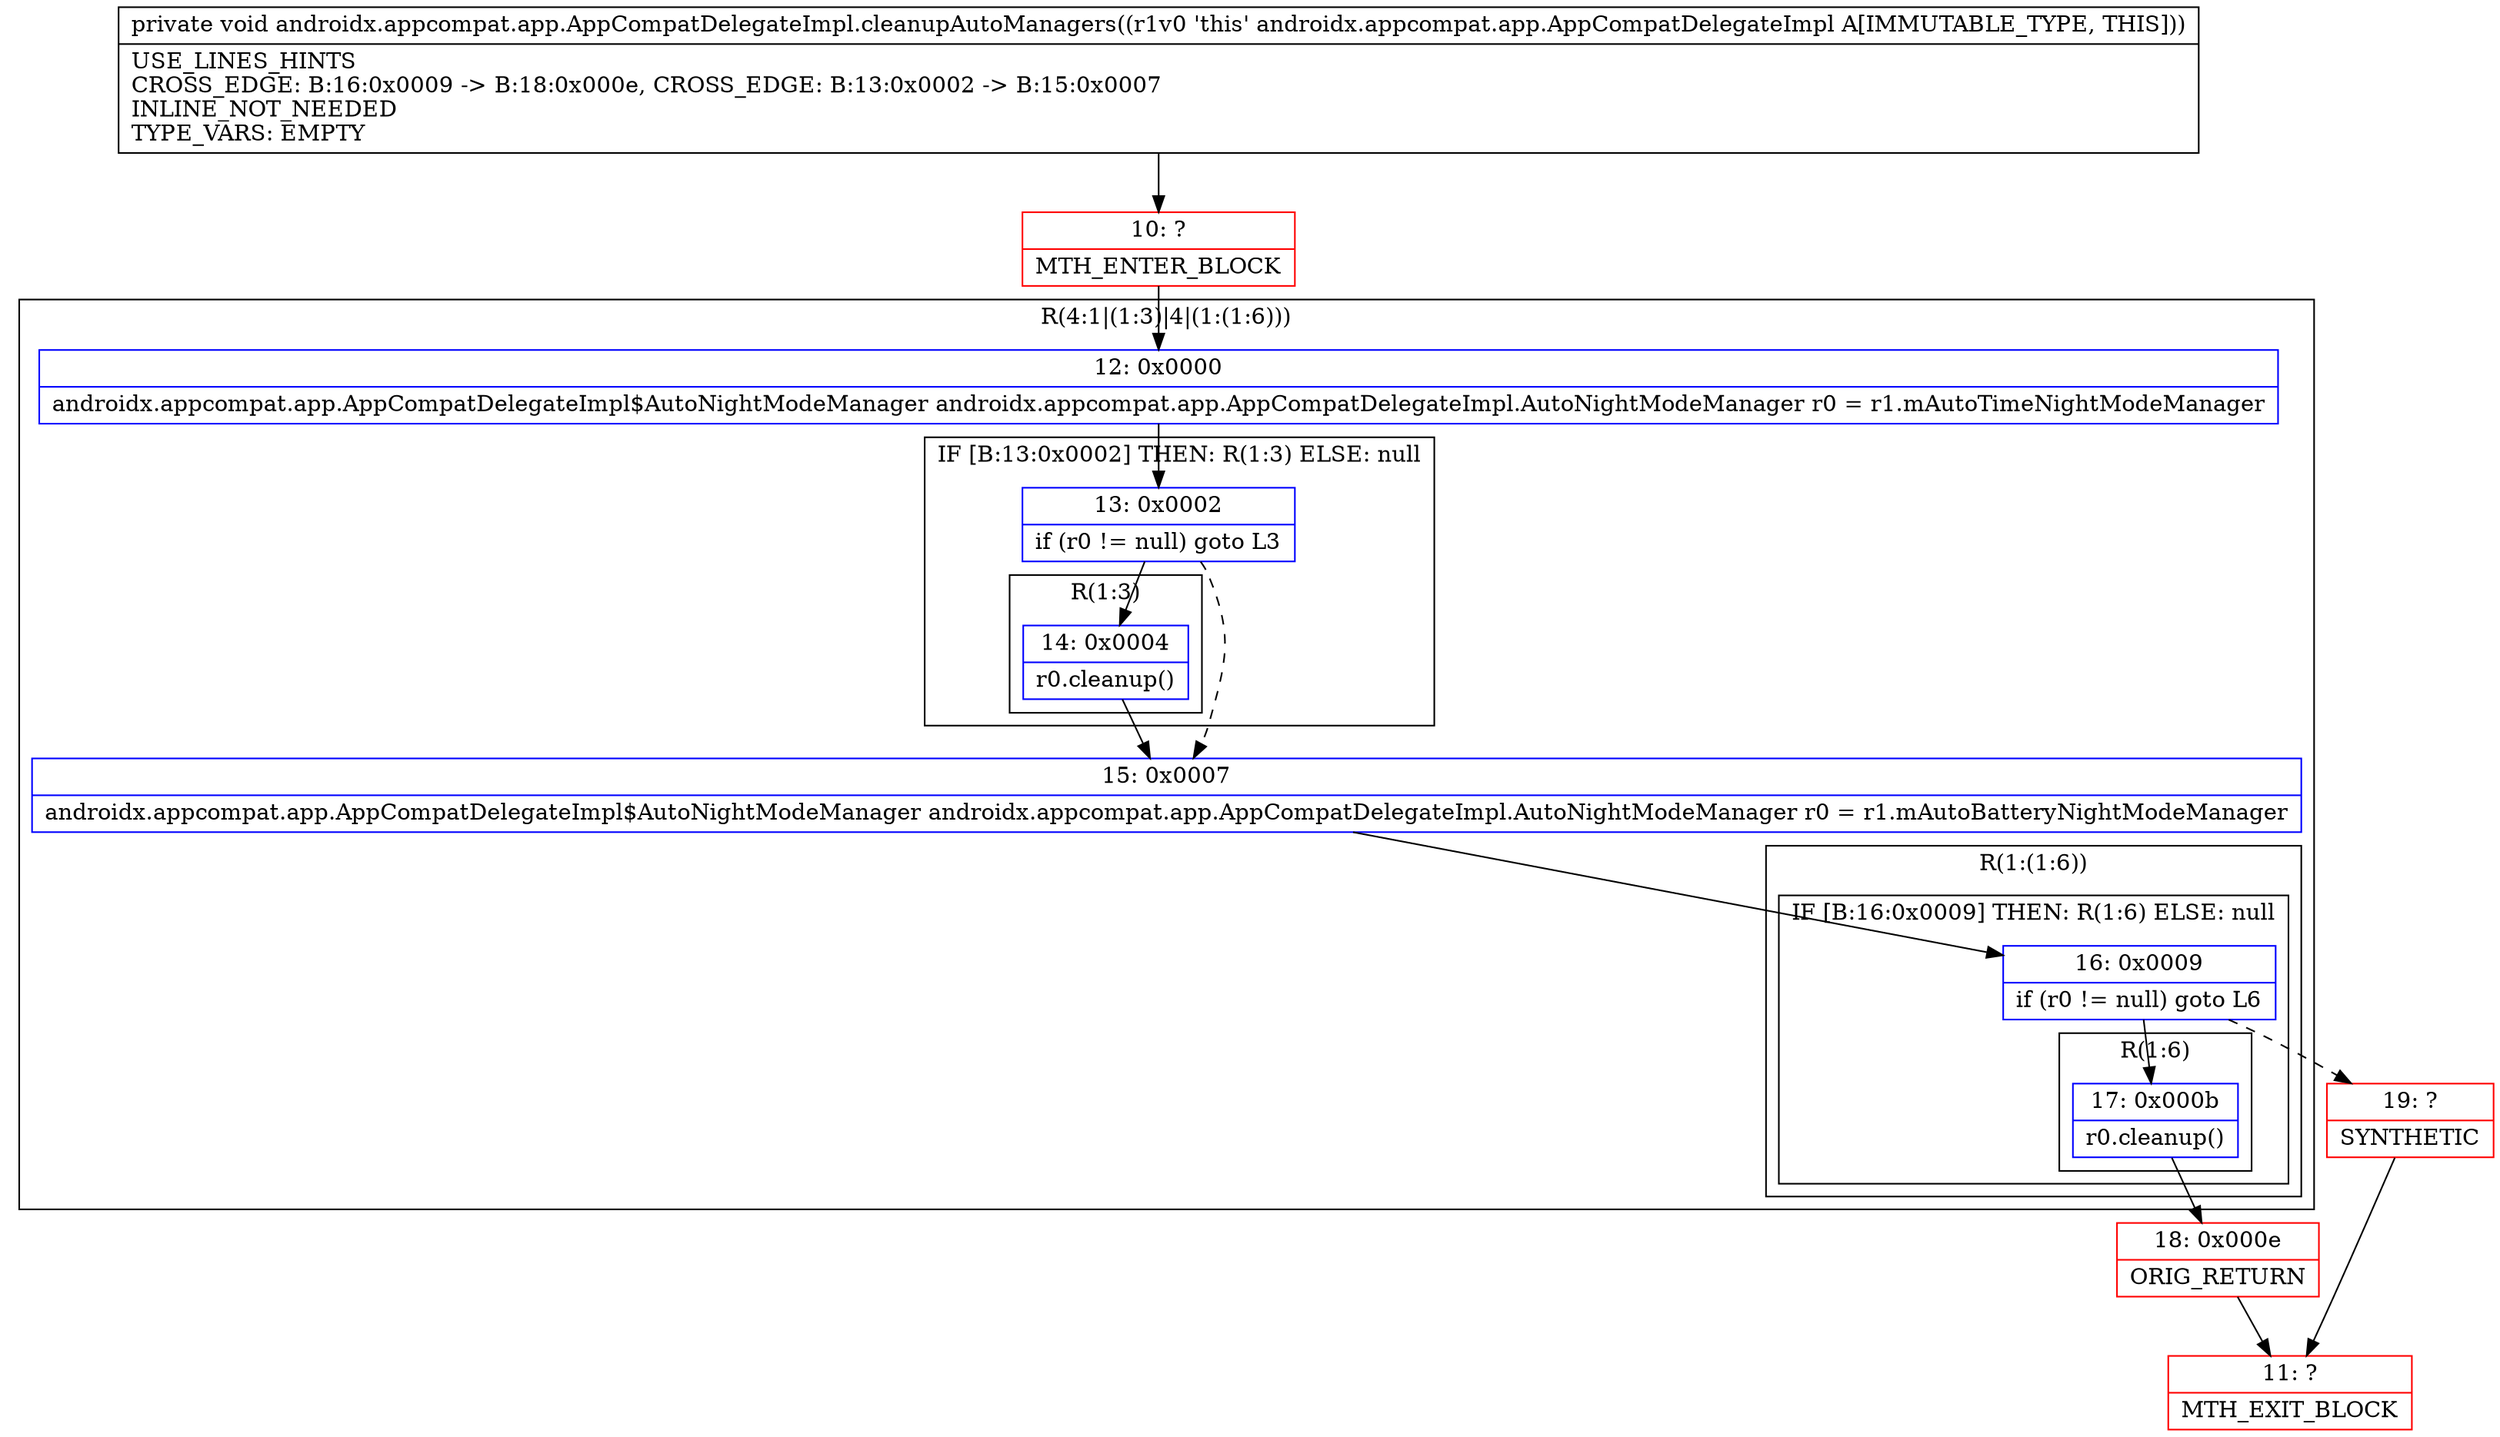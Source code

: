 digraph "CFG forandroidx.appcompat.app.AppCompatDelegateImpl.cleanupAutoManagers()V" {
subgraph cluster_Region_1122008347 {
label = "R(4:1|(1:3)|4|(1:(1:6)))";
node [shape=record,color=blue];
Node_12 [shape=record,label="{12\:\ 0x0000|androidx.appcompat.app.AppCompatDelegateImpl$AutoNightModeManager androidx.appcompat.app.AppCompatDelegateImpl.AutoNightModeManager r0 = r1.mAutoTimeNightModeManager\l}"];
subgraph cluster_IfRegion_381825613 {
label = "IF [B:13:0x0002] THEN: R(1:3) ELSE: null";
node [shape=record,color=blue];
Node_13 [shape=record,label="{13\:\ 0x0002|if (r0 != null) goto L3\l}"];
subgraph cluster_Region_1924813372 {
label = "R(1:3)";
node [shape=record,color=blue];
Node_14 [shape=record,label="{14\:\ 0x0004|r0.cleanup()\l}"];
}
}
Node_15 [shape=record,label="{15\:\ 0x0007|androidx.appcompat.app.AppCompatDelegateImpl$AutoNightModeManager androidx.appcompat.app.AppCompatDelegateImpl.AutoNightModeManager r0 = r1.mAutoBatteryNightModeManager\l}"];
subgraph cluster_Region_969163920 {
label = "R(1:(1:6))";
node [shape=record,color=blue];
subgraph cluster_IfRegion_172489991 {
label = "IF [B:16:0x0009] THEN: R(1:6) ELSE: null";
node [shape=record,color=blue];
Node_16 [shape=record,label="{16\:\ 0x0009|if (r0 != null) goto L6\l}"];
subgraph cluster_Region_1259225585 {
label = "R(1:6)";
node [shape=record,color=blue];
Node_17 [shape=record,label="{17\:\ 0x000b|r0.cleanup()\l}"];
}
}
}
}
Node_10 [shape=record,color=red,label="{10\:\ ?|MTH_ENTER_BLOCK\l}"];
Node_18 [shape=record,color=red,label="{18\:\ 0x000e|ORIG_RETURN\l}"];
Node_11 [shape=record,color=red,label="{11\:\ ?|MTH_EXIT_BLOCK\l}"];
Node_19 [shape=record,color=red,label="{19\:\ ?|SYNTHETIC\l}"];
MethodNode[shape=record,label="{private void androidx.appcompat.app.AppCompatDelegateImpl.cleanupAutoManagers((r1v0 'this' androidx.appcompat.app.AppCompatDelegateImpl A[IMMUTABLE_TYPE, THIS]))  | USE_LINES_HINTS\lCROSS_EDGE: B:16:0x0009 \-\> B:18:0x000e, CROSS_EDGE: B:13:0x0002 \-\> B:15:0x0007\lINLINE_NOT_NEEDED\lTYPE_VARS: EMPTY\l}"];
MethodNode -> Node_10;Node_12 -> Node_13;
Node_13 -> Node_14;
Node_13 -> Node_15[style=dashed];
Node_14 -> Node_15;
Node_15 -> Node_16;
Node_16 -> Node_17;
Node_16 -> Node_19[style=dashed];
Node_17 -> Node_18;
Node_10 -> Node_12;
Node_18 -> Node_11;
Node_19 -> Node_11;
}

